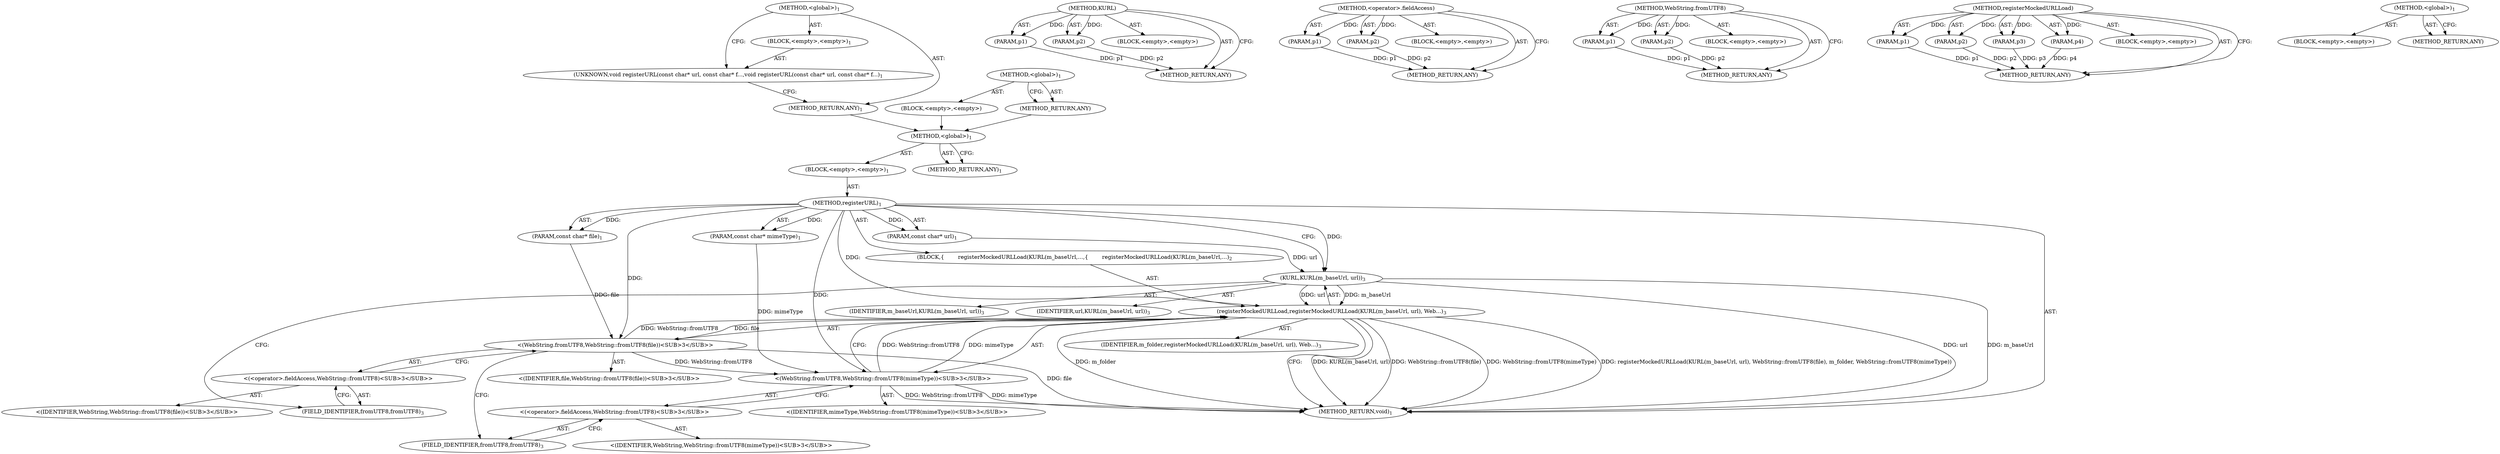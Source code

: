 digraph "&lt;global&gt;" {
vulnerable_6 [label=<(METHOD,&lt;global&gt;)<SUB>1</SUB>>];
vulnerable_7 [label=<(BLOCK,&lt;empty&gt;,&lt;empty&gt;)<SUB>1</SUB>>];
vulnerable_8 [label=<(METHOD,registerURL)<SUB>1</SUB>>];
vulnerable_9 [label=<(PARAM,const char* url)<SUB>1</SUB>>];
vulnerable_10 [label=<(PARAM,const char* file)<SUB>1</SUB>>];
vulnerable_11 [label=<(PARAM,const char* mimeType)<SUB>1</SUB>>];
vulnerable_12 [label=<(BLOCK,{
        registerMockedURLLoad(KURL(m_baseUrl,...,{
        registerMockedURLLoad(KURL(m_baseUrl,...)<SUB>2</SUB>>];
vulnerable_13 [label=<(registerMockedURLLoad,registerMockedURLLoad(KURL(m_baseUrl, url), Web...)<SUB>3</SUB>>];
vulnerable_14 [label=<(KURL,KURL(m_baseUrl, url))<SUB>3</SUB>>];
vulnerable_15 [label=<(IDENTIFIER,m_baseUrl,KURL(m_baseUrl, url))<SUB>3</SUB>>];
vulnerable_16 [label=<(IDENTIFIER,url,KURL(m_baseUrl, url))<SUB>3</SUB>>];
vulnerable_17 [label="<(WebString.fromUTF8,WebString::fromUTF8(file))<SUB>3</SUB>>"];
vulnerable_18 [label="<(&lt;operator&gt;.fieldAccess,WebString::fromUTF8)<SUB>3</SUB>>"];
vulnerable_19 [label="<(IDENTIFIER,WebString,WebString::fromUTF8(file))<SUB>3</SUB>>"];
vulnerable_20 [label=<(FIELD_IDENTIFIER,fromUTF8,fromUTF8)<SUB>3</SUB>>];
vulnerable_21 [label="<(IDENTIFIER,file,WebString::fromUTF8(file))<SUB>3</SUB>>"];
vulnerable_22 [label=<(IDENTIFIER,m_folder,registerMockedURLLoad(KURL(m_baseUrl, url), Web...)<SUB>3</SUB>>];
vulnerable_23 [label="<(WebString.fromUTF8,WebString::fromUTF8(mimeType))<SUB>3</SUB>>"];
vulnerable_24 [label="<(&lt;operator&gt;.fieldAccess,WebString::fromUTF8)<SUB>3</SUB>>"];
vulnerable_25 [label="<(IDENTIFIER,WebString,WebString::fromUTF8(mimeType))<SUB>3</SUB>>"];
vulnerable_26 [label=<(FIELD_IDENTIFIER,fromUTF8,fromUTF8)<SUB>3</SUB>>];
vulnerable_27 [label="<(IDENTIFIER,mimeType,WebString::fromUTF8(mimeType))<SUB>3</SUB>>"];
vulnerable_28 [label=<(METHOD_RETURN,void)<SUB>1</SUB>>];
vulnerable_30 [label=<(METHOD_RETURN,ANY)<SUB>1</SUB>>];
vulnerable_54 [label=<(METHOD,KURL)>];
vulnerable_55 [label=<(PARAM,p1)>];
vulnerable_56 [label=<(PARAM,p2)>];
vulnerable_57 [label=<(BLOCK,&lt;empty&gt;,&lt;empty&gt;)>];
vulnerable_58 [label=<(METHOD_RETURN,ANY)>];
vulnerable_64 [label=<(METHOD,&lt;operator&gt;.fieldAccess)>];
vulnerable_65 [label=<(PARAM,p1)>];
vulnerable_66 [label=<(PARAM,p2)>];
vulnerable_67 [label=<(BLOCK,&lt;empty&gt;,&lt;empty&gt;)>];
vulnerable_68 [label=<(METHOD_RETURN,ANY)>];
vulnerable_59 [label=<(METHOD,WebString.fromUTF8)>];
vulnerable_60 [label=<(PARAM,p1)>];
vulnerable_61 [label=<(PARAM,p2)>];
vulnerable_62 [label=<(BLOCK,&lt;empty&gt;,&lt;empty&gt;)>];
vulnerable_63 [label=<(METHOD_RETURN,ANY)>];
vulnerable_47 [label=<(METHOD,registerMockedURLLoad)>];
vulnerable_48 [label=<(PARAM,p1)>];
vulnerable_49 [label=<(PARAM,p2)>];
vulnerable_50 [label=<(PARAM,p3)>];
vulnerable_51 [label=<(PARAM,p4)>];
vulnerable_52 [label=<(BLOCK,&lt;empty&gt;,&lt;empty&gt;)>];
vulnerable_53 [label=<(METHOD_RETURN,ANY)>];
vulnerable_41 [label=<(METHOD,&lt;global&gt;)<SUB>1</SUB>>];
vulnerable_42 [label=<(BLOCK,&lt;empty&gt;,&lt;empty&gt;)>];
vulnerable_43 [label=<(METHOD_RETURN,ANY)>];
fixed_6 [label=<(METHOD,&lt;global&gt;)<SUB>1</SUB>>];
fixed_7 [label=<(BLOCK,&lt;empty&gt;,&lt;empty&gt;)<SUB>1</SUB>>];
fixed_8 [label=<(UNKNOWN,void registerURL(const char* url, const char* f...,void registerURL(const char* url, const char* f...)<SUB>1</SUB>>];
fixed_9 [label=<(METHOD_RETURN,ANY)<SUB>1</SUB>>];
fixed_14 [label=<(METHOD,&lt;global&gt;)<SUB>1</SUB>>];
fixed_15 [label=<(BLOCK,&lt;empty&gt;,&lt;empty&gt;)>];
fixed_16 [label=<(METHOD_RETURN,ANY)>];
vulnerable_6 -> vulnerable_7  [key=0, label="AST: "];
vulnerable_6 -> vulnerable_30  [key=0, label="AST: "];
vulnerable_6 -> vulnerable_30  [key=1, label="CFG: "];
vulnerable_7 -> vulnerable_8  [key=0, label="AST: "];
vulnerable_8 -> vulnerable_9  [key=0, label="AST: "];
vulnerable_8 -> vulnerable_9  [key=1, label="DDG: "];
vulnerable_8 -> vulnerable_10  [key=0, label="AST: "];
vulnerable_8 -> vulnerable_10  [key=1, label="DDG: "];
vulnerable_8 -> vulnerable_11  [key=0, label="AST: "];
vulnerable_8 -> vulnerable_11  [key=1, label="DDG: "];
vulnerable_8 -> vulnerable_12  [key=0, label="AST: "];
vulnerable_8 -> vulnerable_28  [key=0, label="AST: "];
vulnerable_8 -> vulnerable_14  [key=0, label="CFG: "];
vulnerable_8 -> vulnerable_14  [key=1, label="DDG: "];
vulnerable_8 -> vulnerable_13  [key=0, label="DDG: "];
vulnerable_8 -> vulnerable_17  [key=0, label="DDG: "];
vulnerable_8 -> vulnerable_23  [key=0, label="DDG: "];
vulnerable_9 -> vulnerable_14  [key=0, label="DDG: url"];
vulnerable_10 -> vulnerable_17  [key=0, label="DDG: file"];
vulnerable_11 -> vulnerable_23  [key=0, label="DDG: mimeType"];
vulnerable_12 -> vulnerable_13  [key=0, label="AST: "];
vulnerable_13 -> vulnerable_14  [key=0, label="AST: "];
vulnerable_13 -> vulnerable_17  [key=0, label="AST: "];
vulnerable_13 -> vulnerable_22  [key=0, label="AST: "];
vulnerable_13 -> vulnerable_23  [key=0, label="AST: "];
vulnerable_13 -> vulnerable_28  [key=0, label="CFG: "];
vulnerable_13 -> vulnerable_28  [key=1, label="DDG: KURL(m_baseUrl, url)"];
vulnerable_13 -> vulnerable_28  [key=2, label="DDG: WebString::fromUTF8(file)"];
vulnerable_13 -> vulnerable_28  [key=3, label="DDG: WebString::fromUTF8(mimeType)"];
vulnerable_13 -> vulnerable_28  [key=4, label="DDG: registerMockedURLLoad(KURL(m_baseUrl, url), WebString::fromUTF8(file), m_folder, WebString::fromUTF8(mimeType))"];
vulnerable_13 -> vulnerable_28  [key=5, label="DDG: m_folder"];
vulnerable_14 -> vulnerable_15  [key=0, label="AST: "];
vulnerable_14 -> vulnerable_16  [key=0, label="AST: "];
vulnerable_14 -> vulnerable_20  [key=0, label="CFG: "];
vulnerable_14 -> vulnerable_28  [key=0, label="DDG: url"];
vulnerable_14 -> vulnerable_28  [key=1, label="DDG: m_baseUrl"];
vulnerable_14 -> vulnerable_13  [key=0, label="DDG: m_baseUrl"];
vulnerable_14 -> vulnerable_13  [key=1, label="DDG: url"];
vulnerable_17 -> vulnerable_18  [key=0, label="AST: "];
vulnerable_17 -> vulnerable_21  [key=0, label="AST: "];
vulnerable_17 -> vulnerable_26  [key=0, label="CFG: "];
vulnerable_17 -> vulnerable_28  [key=0, label="DDG: file"];
vulnerable_17 -> vulnerable_13  [key=0, label="DDG: WebString::fromUTF8"];
vulnerable_17 -> vulnerable_13  [key=1, label="DDG: file"];
vulnerable_17 -> vulnerable_23  [key=0, label="DDG: WebString::fromUTF8"];
vulnerable_18 -> vulnerable_19  [key=0, label="AST: "];
vulnerable_18 -> vulnerable_20  [key=0, label="AST: "];
vulnerable_18 -> vulnerable_17  [key=0, label="CFG: "];
vulnerable_20 -> vulnerable_18  [key=0, label="CFG: "];
vulnerable_23 -> vulnerable_24  [key=0, label="AST: "];
vulnerable_23 -> vulnerable_27  [key=0, label="AST: "];
vulnerable_23 -> vulnerable_13  [key=0, label="CFG: "];
vulnerable_23 -> vulnerable_13  [key=1, label="DDG: WebString::fromUTF8"];
vulnerable_23 -> vulnerable_13  [key=2, label="DDG: mimeType"];
vulnerable_23 -> vulnerable_28  [key=0, label="DDG: WebString::fromUTF8"];
vulnerable_23 -> vulnerable_28  [key=1, label="DDG: mimeType"];
vulnerable_24 -> vulnerable_25  [key=0, label="AST: "];
vulnerable_24 -> vulnerable_26  [key=0, label="AST: "];
vulnerable_24 -> vulnerable_23  [key=0, label="CFG: "];
vulnerable_26 -> vulnerable_24  [key=0, label="CFG: "];
vulnerable_54 -> vulnerable_55  [key=0, label="AST: "];
vulnerable_54 -> vulnerable_55  [key=1, label="DDG: "];
vulnerable_54 -> vulnerable_57  [key=0, label="AST: "];
vulnerable_54 -> vulnerable_56  [key=0, label="AST: "];
vulnerable_54 -> vulnerable_56  [key=1, label="DDG: "];
vulnerable_54 -> vulnerable_58  [key=0, label="AST: "];
vulnerable_54 -> vulnerable_58  [key=1, label="CFG: "];
vulnerable_55 -> vulnerable_58  [key=0, label="DDG: p1"];
vulnerable_56 -> vulnerable_58  [key=0, label="DDG: p2"];
vulnerable_64 -> vulnerable_65  [key=0, label="AST: "];
vulnerable_64 -> vulnerable_65  [key=1, label="DDG: "];
vulnerable_64 -> vulnerable_67  [key=0, label="AST: "];
vulnerable_64 -> vulnerable_66  [key=0, label="AST: "];
vulnerable_64 -> vulnerable_66  [key=1, label="DDG: "];
vulnerable_64 -> vulnerable_68  [key=0, label="AST: "];
vulnerable_64 -> vulnerable_68  [key=1, label="CFG: "];
vulnerable_65 -> vulnerable_68  [key=0, label="DDG: p1"];
vulnerable_66 -> vulnerable_68  [key=0, label="DDG: p2"];
vulnerable_59 -> vulnerable_60  [key=0, label="AST: "];
vulnerable_59 -> vulnerable_60  [key=1, label="DDG: "];
vulnerable_59 -> vulnerable_62  [key=0, label="AST: "];
vulnerable_59 -> vulnerable_61  [key=0, label="AST: "];
vulnerable_59 -> vulnerable_61  [key=1, label="DDG: "];
vulnerable_59 -> vulnerable_63  [key=0, label="AST: "];
vulnerable_59 -> vulnerable_63  [key=1, label="CFG: "];
vulnerable_60 -> vulnerable_63  [key=0, label="DDG: p1"];
vulnerable_61 -> vulnerable_63  [key=0, label="DDG: p2"];
vulnerable_47 -> vulnerable_48  [key=0, label="AST: "];
vulnerable_47 -> vulnerable_48  [key=1, label="DDG: "];
vulnerable_47 -> vulnerable_52  [key=0, label="AST: "];
vulnerable_47 -> vulnerable_49  [key=0, label="AST: "];
vulnerable_47 -> vulnerable_49  [key=1, label="DDG: "];
vulnerable_47 -> vulnerable_53  [key=0, label="AST: "];
vulnerable_47 -> vulnerable_53  [key=1, label="CFG: "];
vulnerable_47 -> vulnerable_50  [key=0, label="AST: "];
vulnerable_47 -> vulnerable_50  [key=1, label="DDG: "];
vulnerable_47 -> vulnerable_51  [key=0, label="AST: "];
vulnerable_47 -> vulnerable_51  [key=1, label="DDG: "];
vulnerable_48 -> vulnerable_53  [key=0, label="DDG: p1"];
vulnerable_49 -> vulnerable_53  [key=0, label="DDG: p2"];
vulnerable_50 -> vulnerable_53  [key=0, label="DDG: p3"];
vulnerable_51 -> vulnerable_53  [key=0, label="DDG: p4"];
vulnerable_41 -> vulnerable_42  [key=0, label="AST: "];
vulnerable_41 -> vulnerable_43  [key=0, label="AST: "];
vulnerable_41 -> vulnerable_43  [key=1, label="CFG: "];
fixed_6 -> fixed_7  [key=0, label="AST: "];
fixed_6 -> fixed_9  [key=0, label="AST: "];
fixed_6 -> fixed_8  [key=0, label="CFG: "];
fixed_7 -> fixed_8  [key=0, label="AST: "];
fixed_8 -> fixed_9  [key=0, label="CFG: "];
fixed_9 -> vulnerable_6  [key=0];
fixed_14 -> fixed_15  [key=0, label="AST: "];
fixed_14 -> fixed_16  [key=0, label="AST: "];
fixed_14 -> fixed_16  [key=1, label="CFG: "];
fixed_15 -> vulnerable_6  [key=0];
fixed_16 -> vulnerable_6  [key=0];
}
